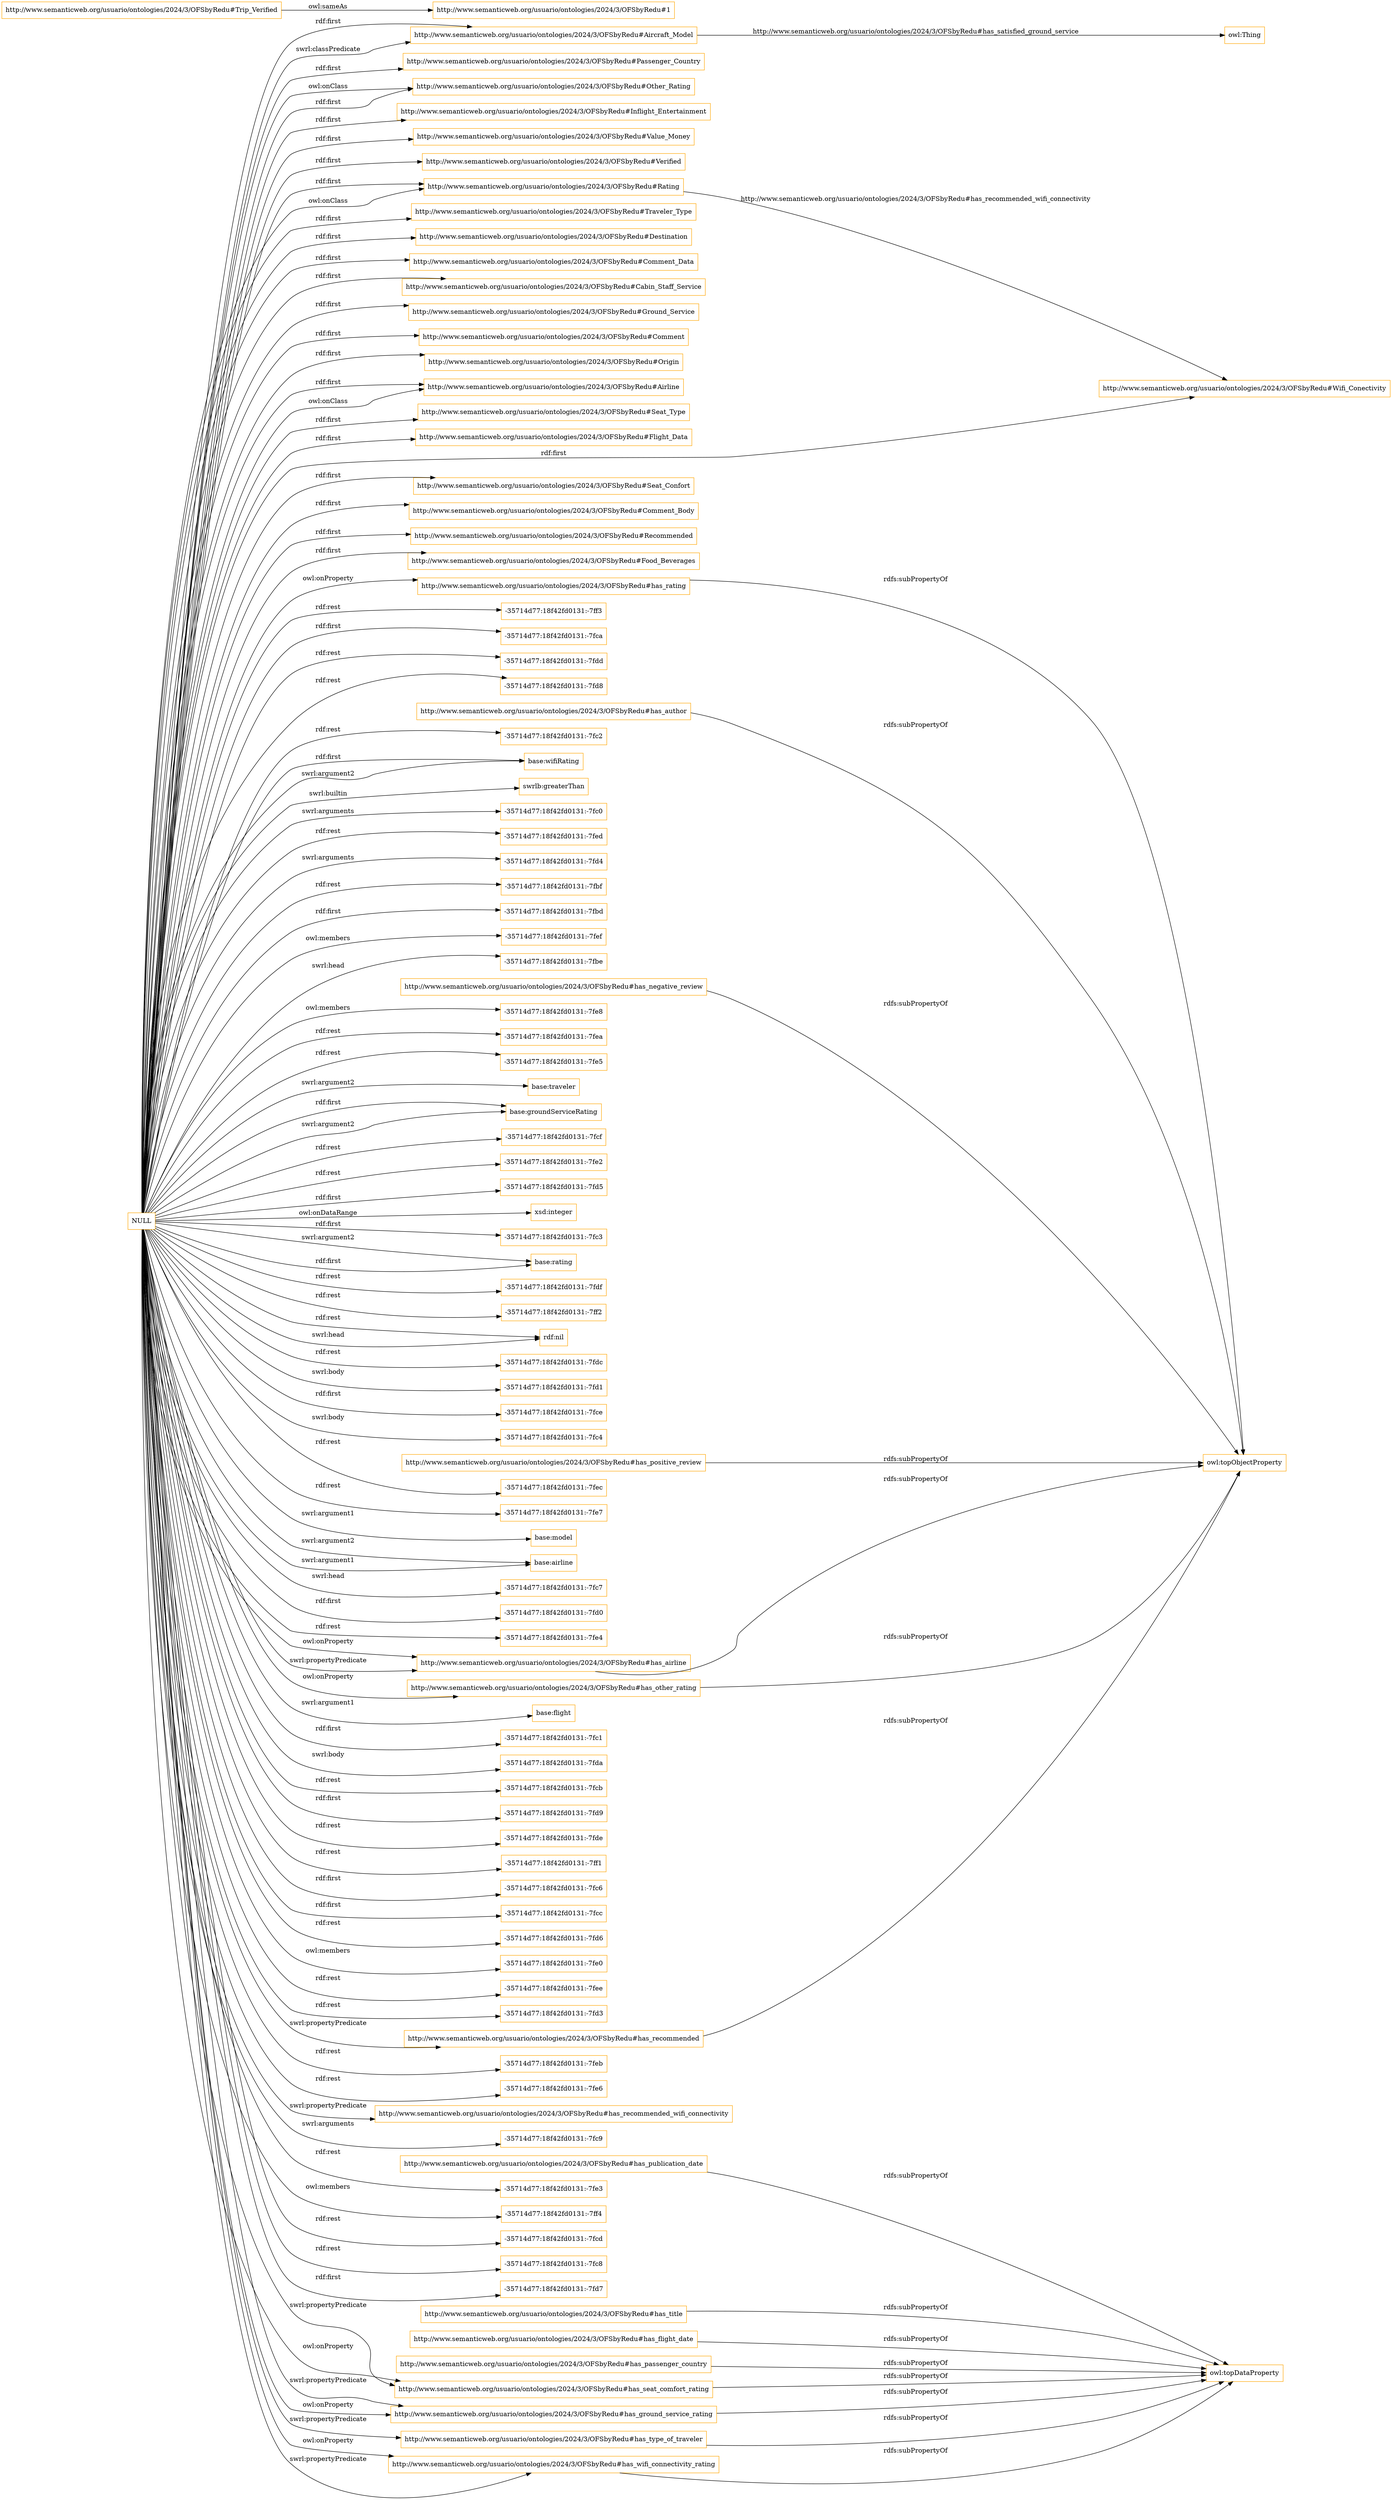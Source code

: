 digraph ar2dtool_diagram { 
rankdir=LR;
size="1501"
node [shape = rectangle, color="orange"]; "http://www.semanticweb.org/usuario/ontologies/2024/3/OFSbyRedu#Aircraft_Model" "http://www.semanticweb.org/usuario/ontologies/2024/3/OFSbyRedu#Passenger_Country" "http://www.semanticweb.org/usuario/ontologies/2024/3/OFSbyRedu#Other_Rating" "http://www.semanticweb.org/usuario/ontologies/2024/3/OFSbyRedu#Inflight_Entertainment" "http://www.semanticweb.org/usuario/ontologies/2024/3/OFSbyRedu#Value_Money" "http://www.semanticweb.org/usuario/ontologies/2024/3/OFSbyRedu#Verified" "http://www.semanticweb.org/usuario/ontologies/2024/3/OFSbyRedu#Rating" "http://www.semanticweb.org/usuario/ontologies/2024/3/OFSbyRedu#Traveler_Type" "http://www.semanticweb.org/usuario/ontologies/2024/3/OFSbyRedu#Destination" "http://www.semanticweb.org/usuario/ontologies/2024/3/OFSbyRedu#Comment_Data" "http://www.semanticweb.org/usuario/ontologies/2024/3/OFSbyRedu#Cabin_Staff_Service" "http://www.semanticweb.org/usuario/ontologies/2024/3/OFSbyRedu#Ground_Service" "http://www.semanticweb.org/usuario/ontologies/2024/3/OFSbyRedu#Comment" "http://www.semanticweb.org/usuario/ontologies/2024/3/OFSbyRedu#Origin" "http://www.semanticweb.org/usuario/ontologies/2024/3/OFSbyRedu#Airline" "http://www.semanticweb.org/usuario/ontologies/2024/3/OFSbyRedu#Seat_Type" "http://www.semanticweb.org/usuario/ontologies/2024/3/OFSbyRedu#Flight_Data" "http://www.semanticweb.org/usuario/ontologies/2024/3/OFSbyRedu#Wifi_Conectivity" "http://www.semanticweb.org/usuario/ontologies/2024/3/OFSbyRedu#Seat_Confort" "http://www.semanticweb.org/usuario/ontologies/2024/3/OFSbyRedu#Comment_Body" "http://www.semanticweb.org/usuario/ontologies/2024/3/OFSbyRedu#Recommended" "http://www.semanticweb.org/usuario/ontologies/2024/3/OFSbyRedu#Food_Beverages" ; /*classes style*/
	"http://www.semanticweb.org/usuario/ontologies/2024/3/OFSbyRedu#has_airline" -> "owl:topObjectProperty" [ label = "rdfs:subPropertyOf" ];
	"NULL" -> "-35714d77:18f42fd0131:-7ff3" [ label = "rdf:rest" ];
	"NULL" -> "http://www.semanticweb.org/usuario/ontologies/2024/3/OFSbyRedu#Ground_Service" [ label = "rdf:first" ];
	"NULL" -> "-35714d77:18f42fd0131:-7fca" [ label = "rdf:first" ];
	"NULL" -> "-35714d77:18f42fd0131:-7fdd" [ label = "rdf:rest" ];
	"NULL" -> "-35714d77:18f42fd0131:-7fd8" [ label = "rdf:rest" ];
	"NULL" -> "http://www.semanticweb.org/usuario/ontologies/2024/3/OFSbyRedu#has_seat_comfort_rating" [ label = "owl:onProperty" ];
	"NULL" -> "-35714d77:18f42fd0131:-7fc2" [ label = "rdf:rest" ];
	"NULL" -> "http://www.semanticweb.org/usuario/ontologies/2024/3/OFSbyRedu#Rating" [ label = "rdf:first" ];
	"NULL" -> "base:wifiRating" [ label = "swrl:argument2" ];
	"NULL" -> "swrlb:greaterThan" [ label = "swrl:builtin" ];
	"NULL" -> "-35714d77:18f42fd0131:-7fc0" [ label = "swrl:arguments" ];
	"NULL" -> "http://www.semanticweb.org/usuario/ontologies/2024/3/OFSbyRedu#Cabin_Staff_Service" [ label = "rdf:first" ];
	"NULL" -> "http://www.semanticweb.org/usuario/ontologies/2024/3/OFSbyRedu#has_airline" [ label = "swrl:propertyPredicate" ];
	"NULL" -> "-35714d77:18f42fd0131:-7fed" [ label = "rdf:rest" ];
	"NULL" -> "-35714d77:18f42fd0131:-7fd4" [ label = "swrl:arguments" ];
	"NULL" -> "http://www.semanticweb.org/usuario/ontologies/2024/3/OFSbyRedu#Airline" [ label = "rdf:first" ];
	"NULL" -> "-35714d77:18f42fd0131:-7fbf" [ label = "rdf:rest" ];
	"NULL" -> "http://www.semanticweb.org/usuario/ontologies/2024/3/OFSbyRedu#Seat_Type" [ label = "rdf:first" ];
	"NULL" -> "-35714d77:18f42fd0131:-7fbd" [ label = "rdf:first" ];
	"NULL" -> "-35714d77:18f42fd0131:-7fef" [ label = "owl:members" ];
	"NULL" -> "http://www.semanticweb.org/usuario/ontologies/2024/3/OFSbyRedu#Traveler_Type" [ label = "rdf:first" ];
	"NULL" -> "-35714d77:18f42fd0131:-7fbe" [ label = "swrl:head" ];
	"NULL" -> "http://www.semanticweb.org/usuario/ontologies/2024/3/OFSbyRedu#has_ground_service_rating" [ label = "swrl:propertyPredicate" ];
	"NULL" -> "-35714d77:18f42fd0131:-7fe8" [ label = "owl:members" ];
	"NULL" -> "http://www.semanticweb.org/usuario/ontologies/2024/3/OFSbyRedu#Comment_Body" [ label = "rdf:first" ];
	"NULL" -> "-35714d77:18f42fd0131:-7fea" [ label = "rdf:rest" ];
	"NULL" -> "-35714d77:18f42fd0131:-7fe5" [ label = "rdf:rest" ];
	"NULL" -> "base:traveler" [ label = "swrl:argument2" ];
	"NULL" -> "http://www.semanticweb.org/usuario/ontologies/2024/3/OFSbyRedu#Food_Beverages" [ label = "rdf:first" ];
	"NULL" -> "base:groundServiceRating" [ label = "swrl:argument2" ];
	"NULL" -> "-35714d77:18f42fd0131:-7fcf" [ label = "rdf:rest" ];
	"NULL" -> "-35714d77:18f42fd0131:-7fe2" [ label = "rdf:rest" ];
	"NULL" -> "-35714d77:18f42fd0131:-7fd5" [ label = "rdf:first" ];
	"NULL" -> "http://www.semanticweb.org/usuario/ontologies/2024/3/OFSbyRedu#Recommended" [ label = "rdf:first" ];
	"NULL" -> "xsd:integer" [ label = "owl:onDataRange" ];
	"NULL" -> "http://www.semanticweb.org/usuario/ontologies/2024/3/OFSbyRedu#Value_Money" [ label = "rdf:first" ];
	"NULL" -> "-35714d77:18f42fd0131:-7fc3" [ label = "rdf:first" ];
	"NULL" -> "http://www.semanticweb.org/usuario/ontologies/2024/3/OFSbyRedu#Aircraft_Model" [ label = "rdf:first" ];
	"NULL" -> "base:rating" [ label = "rdf:first" ];
	"NULL" -> "-35714d77:18f42fd0131:-7fdf" [ label = "rdf:rest" ];
	"NULL" -> "-35714d77:18f42fd0131:-7ff2" [ label = "rdf:rest" ];
	"NULL" -> "http://www.semanticweb.org/usuario/ontologies/2024/3/OFSbyRedu#has_airline" [ label = "owl:onProperty" ];
	"NULL" -> "rdf:nil" [ label = "swrl:head" ];
	"NULL" -> "-35714d77:18f42fd0131:-7fdc" [ label = "rdf:rest" ];
	"NULL" -> "-35714d77:18f42fd0131:-7fd1" [ label = "swrl:body" ];
	"NULL" -> "-35714d77:18f42fd0131:-7fce" [ label = "rdf:first" ];
	"NULL" -> "-35714d77:18f42fd0131:-7fc4" [ label = "swrl:body" ];
	"NULL" -> "http://www.semanticweb.org/usuario/ontologies/2024/3/OFSbyRedu#has_type_of_traveler" [ label = "swrl:propertyPredicate" ];
	"NULL" -> "http://www.semanticweb.org/usuario/ontologies/2024/3/OFSbyRedu#Seat_Confort" [ label = "rdf:first" ];
	"NULL" -> "http://www.semanticweb.org/usuario/ontologies/2024/3/OFSbyRedu#Other_Rating" [ label = "owl:onClass" ];
	"NULL" -> "-35714d77:18f42fd0131:-7fec" [ label = "rdf:rest" ];
	"NULL" -> "rdf:nil" [ label = "rdf:rest" ];
	"NULL" -> "-35714d77:18f42fd0131:-7fe7" [ label = "rdf:rest" ];
	"NULL" -> "http://www.semanticweb.org/usuario/ontologies/2024/3/OFSbyRedu#Destination" [ label = "rdf:first" ];
	"NULL" -> "http://www.semanticweb.org/usuario/ontologies/2024/3/OFSbyRedu#Inflight_Entertainment" [ label = "rdf:first" ];
	"NULL" -> "http://www.semanticweb.org/usuario/ontologies/2024/3/OFSbyRedu#Aircraft_Model" [ label = "swrl:classPredicate" ];
	"NULL" -> "base:model" [ label = "swrl:argument1" ];
	"NULL" -> "http://www.semanticweb.org/usuario/ontologies/2024/3/OFSbyRedu#has_ground_service_rating" [ label = "owl:onProperty" ];
	"NULL" -> "base:airline" [ label = "swrl:argument1" ];
	"NULL" -> "-35714d77:18f42fd0131:-7fc7" [ label = "swrl:head" ];
	"NULL" -> "-35714d77:18f42fd0131:-7fd0" [ label = "rdf:first" ];
	"NULL" -> "-35714d77:18f42fd0131:-7fe4" [ label = "rdf:rest" ];
	"NULL" -> "http://www.semanticweb.org/usuario/ontologies/2024/3/OFSbyRedu#has_wifi_connectivity_rating" [ label = "swrl:propertyPredicate" ];
	"NULL" -> "http://www.semanticweb.org/usuario/ontologies/2024/3/OFSbyRedu#has_other_rating" [ label = "owl:onProperty" ];
	"NULL" -> "base:flight" [ label = "swrl:argument1" ];
	"NULL" -> "-35714d77:18f42fd0131:-7fc1" [ label = "rdf:first" ];
	"NULL" -> "http://www.semanticweb.org/usuario/ontologies/2024/3/OFSbyRedu#Comment" [ label = "rdf:first" ];
	"NULL" -> "http://www.semanticweb.org/usuario/ontologies/2024/3/OFSbyRedu#Wifi_Conectivity" [ label = "rdf:first" ];
	"NULL" -> "-35714d77:18f42fd0131:-7fda" [ label = "swrl:body" ];
	"NULL" -> "-35714d77:18f42fd0131:-7fcb" [ label = "rdf:rest" ];
	"NULL" -> "-35714d77:18f42fd0131:-7fd9" [ label = "rdf:first" ];
	"NULL" -> "base:airline" [ label = "swrl:argument2" ];
	"NULL" -> "-35714d77:18f42fd0131:-7fde" [ label = "rdf:rest" ];
	"NULL" -> "-35714d77:18f42fd0131:-7ff1" [ label = "rdf:rest" ];
	"NULL" -> "-35714d77:18f42fd0131:-7fc6" [ label = "rdf:first" ];
	"NULL" -> "-35714d77:18f42fd0131:-7fcc" [ label = "rdf:first" ];
	"NULL" -> "http://www.semanticweb.org/usuario/ontologies/2024/3/OFSbyRedu#Comment_Data" [ label = "rdf:first" ];
	"NULL" -> "http://www.semanticweb.org/usuario/ontologies/2024/3/OFSbyRedu#Airline" [ label = "owl:onClass" ];
	"NULL" -> "http://www.semanticweb.org/usuario/ontologies/2024/3/OFSbyRedu#has_wifi_connectivity_rating" [ label = "owl:onProperty" ];
	"NULL" -> "-35714d77:18f42fd0131:-7fd6" [ label = "rdf:rest" ];
	"NULL" -> "http://www.semanticweb.org/usuario/ontologies/2024/3/OFSbyRedu#Passenger_Country" [ label = "rdf:first" ];
	"NULL" -> "-35714d77:18f42fd0131:-7fe0" [ label = "owl:members" ];
	"NULL" -> "base:wifiRating" [ label = "rdf:first" ];
	"NULL" -> "http://www.semanticweb.org/usuario/ontologies/2024/3/OFSbyRedu#has_seat_comfort_rating" [ label = "swrl:propertyPredicate" ];
	"NULL" -> "-35714d77:18f42fd0131:-7fee" [ label = "rdf:rest" ];
	"NULL" -> "-35714d77:18f42fd0131:-7fd3" [ label = "rdf:rest" ];
	"NULL" -> "base:groundServiceRating" [ label = "rdf:first" ];
	"NULL" -> "http://www.semanticweb.org/usuario/ontologies/2024/3/OFSbyRedu#has_recommended" [ label = "swrl:propertyPredicate" ];
	"NULL" -> "-35714d77:18f42fd0131:-7feb" [ label = "rdf:rest" ];
	"NULL" -> "-35714d77:18f42fd0131:-7fe6" [ label = "rdf:rest" ];
	"NULL" -> "http://www.semanticweb.org/usuario/ontologies/2024/3/OFSbyRedu#has_recommended_wifi_connectivity" [ label = "swrl:propertyPredicate" ];
	"NULL" -> "base:rating" [ label = "swrl:argument2" ];
	"NULL" -> "-35714d77:18f42fd0131:-7fc9" [ label = "swrl:arguments" ];
	"NULL" -> "http://www.semanticweb.org/usuario/ontologies/2024/3/OFSbyRedu#Rating" [ label = "owl:onClass" ];
	"NULL" -> "http://www.semanticweb.org/usuario/ontologies/2024/3/OFSbyRedu#has_rating" [ label = "owl:onProperty" ];
	"NULL" -> "-35714d77:18f42fd0131:-7fe3" [ label = "rdf:rest" ];
	"NULL" -> "http://www.semanticweb.org/usuario/ontologies/2024/3/OFSbyRedu#Verified" [ label = "rdf:first" ];
	"NULL" -> "http://www.semanticweb.org/usuario/ontologies/2024/3/OFSbyRedu#Origin" [ label = "rdf:first" ];
	"NULL" -> "http://www.semanticweb.org/usuario/ontologies/2024/3/OFSbyRedu#Flight_Data" [ label = "rdf:first" ];
	"NULL" -> "http://www.semanticweb.org/usuario/ontologies/2024/3/OFSbyRedu#Other_Rating" [ label = "rdf:first" ];
	"NULL" -> "-35714d77:18f42fd0131:-7ff4" [ label = "owl:members" ];
	"NULL" -> "-35714d77:18f42fd0131:-7fcd" [ label = "rdf:rest" ];
	"NULL" -> "-35714d77:18f42fd0131:-7fc8" [ label = "rdf:rest" ];
	"NULL" -> "-35714d77:18f42fd0131:-7fd7" [ label = "rdf:first" ];
	"http://www.semanticweb.org/usuario/ontologies/2024/3/OFSbyRedu#has_author" -> "owl:topObjectProperty" [ label = "rdfs:subPropertyOf" ];
	"http://www.semanticweb.org/usuario/ontologies/2024/3/OFSbyRedu#has_type_of_traveler" -> "owl:topDataProperty" [ label = "rdfs:subPropertyOf" ];
	"http://www.semanticweb.org/usuario/ontologies/2024/3/OFSbyRedu#has_recommended" -> "owl:topObjectProperty" [ label = "rdfs:subPropertyOf" ];
	"http://www.semanticweb.org/usuario/ontologies/2024/3/OFSbyRedu#has_seat_comfort_rating" -> "owl:topDataProperty" [ label = "rdfs:subPropertyOf" ];
	"http://www.semanticweb.org/usuario/ontologies/2024/3/OFSbyRedu#has_rating" -> "owl:topObjectProperty" [ label = "rdfs:subPropertyOf" ];
	"http://www.semanticweb.org/usuario/ontologies/2024/3/OFSbyRedu#has_flight_date" -> "owl:topDataProperty" [ label = "rdfs:subPropertyOf" ];
	"http://www.semanticweb.org/usuario/ontologies/2024/3/OFSbyRedu#has_passenger_country" -> "owl:topDataProperty" [ label = "rdfs:subPropertyOf" ];
	"http://www.semanticweb.org/usuario/ontologies/2024/3/OFSbyRedu#has_ground_service_rating" -> "owl:topDataProperty" [ label = "rdfs:subPropertyOf" ];
	"http://www.semanticweb.org/usuario/ontologies/2024/3/OFSbyRedu#has_negative_review" -> "owl:topObjectProperty" [ label = "rdfs:subPropertyOf" ];
	"http://www.semanticweb.org/usuario/ontologies/2024/3/OFSbyRedu#Trip_Verified" -> "http://www.semanticweb.org/usuario/ontologies/2024/3/OFSbyRedu#1" [ label = "owl:sameAs" ];
	"http://www.semanticweb.org/usuario/ontologies/2024/3/OFSbyRedu#has_publication_date" -> "owl:topDataProperty" [ label = "rdfs:subPropertyOf" ];
	"http://www.semanticweb.org/usuario/ontologies/2024/3/OFSbyRedu#has_wifi_connectivity_rating" -> "owl:topDataProperty" [ label = "rdfs:subPropertyOf" ];
	"http://www.semanticweb.org/usuario/ontologies/2024/3/OFSbyRedu#has_other_rating" -> "owl:topObjectProperty" [ label = "rdfs:subPropertyOf" ];
	"http://www.semanticweb.org/usuario/ontologies/2024/3/OFSbyRedu#has_positive_review" -> "owl:topObjectProperty" [ label = "rdfs:subPropertyOf" ];
	"http://www.semanticweb.org/usuario/ontologies/2024/3/OFSbyRedu#has_title" -> "owl:topDataProperty" [ label = "rdfs:subPropertyOf" ];
	"http://www.semanticweb.org/usuario/ontologies/2024/3/OFSbyRedu#Rating" -> "http://www.semanticweb.org/usuario/ontologies/2024/3/OFSbyRedu#Wifi_Conectivity" [ label = "http://www.semanticweb.org/usuario/ontologies/2024/3/OFSbyRedu#has_recommended_wifi_connectivity" ];
	"http://www.semanticweb.org/usuario/ontologies/2024/3/OFSbyRedu#Aircraft_Model" -> "owl:Thing" [ label = "http://www.semanticweb.org/usuario/ontologies/2024/3/OFSbyRedu#has_satisfied_ground_service" ];

}
